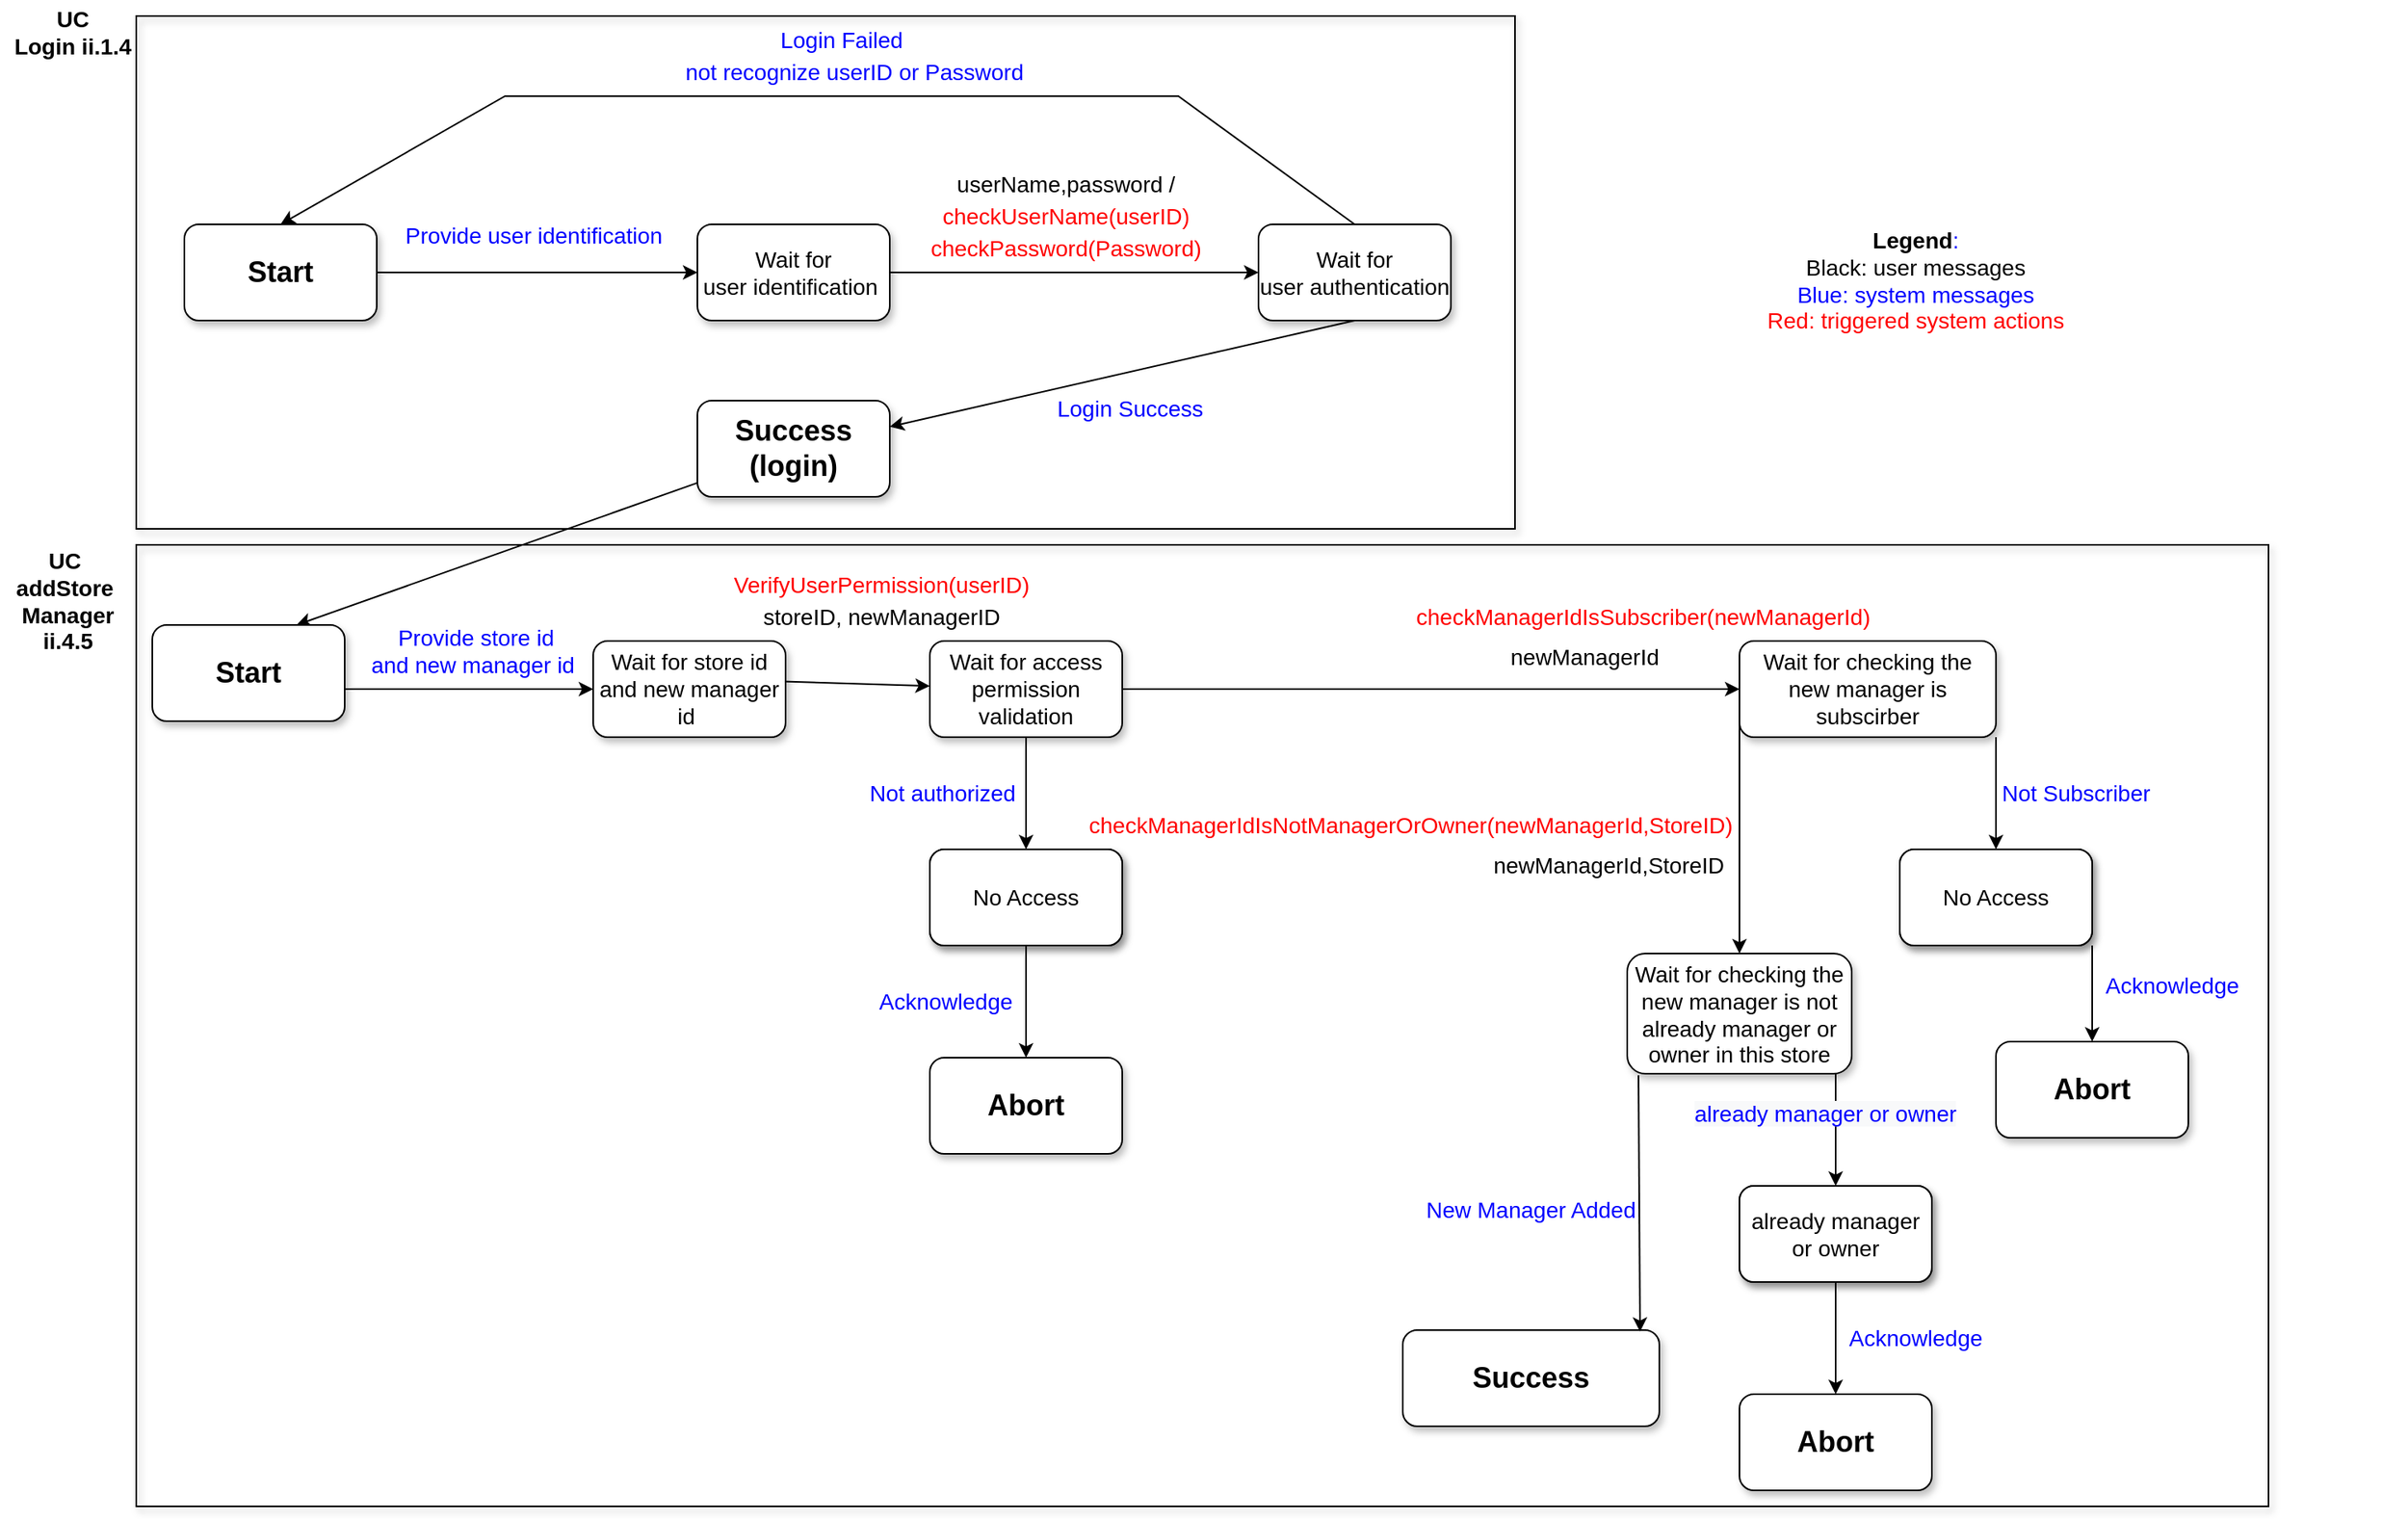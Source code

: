<mxfile version="17.5.0" type="device"><diagram id="I8vgxyRuR37qJ1av9yrc" name="Page-1"><mxGraphModel dx="1422" dy="675" grid="1" gridSize="10" guides="1" tooltips="1" connect="1" arrows="1" fold="1" page="1" pageScale="1" pageWidth="1654" pageHeight="2336" math="0" shadow="0"><root><mxCell id="0"/><mxCell id="1" parent="0"/><mxCell id="nVAzCe0PPjWLzRleOM1Q-2" value="&lt;b&gt;&lt;font style=&quot;font-size: 18px&quot;&gt;Start&lt;/font&gt;&lt;/b&gt;" style="rounded=1;whiteSpace=wrap;html=1;shadow=1;strokeColor=#000000;" parent="1" vertex="1"><mxGeometry x="115" y="140" width="120" height="60" as="geometry"/></mxCell><mxCell id="nVAzCe0PPjWLzRleOM1Q-3" value="&lt;font style=&quot;font-size: 14px&quot;&gt;Wait for user&amp;nbsp;identification&amp;nbsp;&lt;/font&gt;" style="rounded=1;whiteSpace=wrap;html=1;shadow=1;strokeColor=#000000;" parent="1" vertex="1"><mxGeometry x="435" y="140" width="120" height="60" as="geometry"/></mxCell><mxCell id="nVAzCe0PPjWLzRleOM1Q-4" value="" style="endArrow=classic;html=1;rounded=0;fontSize=14;exitX=1;exitY=0.5;exitDx=0;exitDy=0;entryX=0;entryY=0.5;entryDx=0;entryDy=0;" parent="1" source="nVAzCe0PPjWLzRleOM1Q-2" target="nVAzCe0PPjWLzRleOM1Q-3" edge="1"><mxGeometry width="50" height="50" relative="1" as="geometry"><mxPoint x="845" y="410" as="sourcePoint"/><mxPoint x="895" y="360" as="targetPoint"/></mxGeometry></mxCell><mxCell id="nVAzCe0PPjWLzRleOM1Q-5" value="&lt;font style=&quot;font-size: 14px&quot;&gt;Wait for user&amp;nbsp;authentication&lt;/font&gt;" style="rounded=1;whiteSpace=wrap;html=1;shadow=1;strokeColor=#000000;" parent="1" vertex="1"><mxGeometry x="785" y="140" width="120" height="60" as="geometry"/></mxCell><mxCell id="nVAzCe0PPjWLzRleOM1Q-6" value="" style="endArrow=classic;html=1;rounded=0;fontSize=14;entryX=0;entryY=0.5;entryDx=0;entryDy=0;" parent="1" source="nVAzCe0PPjWLzRleOM1Q-3" target="nVAzCe0PPjWLzRleOM1Q-5" edge="1"><mxGeometry width="50" height="50" relative="1" as="geometry"><mxPoint x="585" y="170" as="sourcePoint"/><mxPoint x="1245" y="360" as="targetPoint"/></mxGeometry></mxCell><mxCell id="nVAzCe0PPjWLzRleOM1Q-7" value="&lt;font color=&quot;#ff0000&quot;&gt;checkUserName(userID)&lt;/font&gt;" style="text;html=1;strokeColor=none;fillColor=none;align=center;verticalAlign=middle;whiteSpace=wrap;rounded=0;shadow=1;fontSize=14;" parent="1" vertex="1"><mxGeometry x="565" y="120" width="200" height="30" as="geometry"/></mxCell><mxCell id="nVAzCe0PPjWLzRleOM1Q-12" value="&lt;font color=&quot;#000000&quot;&gt;userName,password /&lt;/font&gt;" style="text;html=1;strokeColor=none;fillColor=none;align=center;verticalAlign=middle;whiteSpace=wrap;rounded=0;shadow=1;fontSize=14;fontColor=#FF0000;" parent="1" vertex="1"><mxGeometry x="550" y="100" width="230" height="30" as="geometry"/></mxCell><mxCell id="nVAzCe0PPjWLzRleOM1Q-15" value="" style="endArrow=classic;html=1;rounded=0;fontSize=14;fontColor=#000000;exitX=0.5;exitY=0;exitDx=0;exitDy=0;entryX=0.5;entryY=0;entryDx=0;entryDy=0;" parent="1" source="nVAzCe0PPjWLzRleOM1Q-5" target="nVAzCe0PPjWLzRleOM1Q-2" edge="1"><mxGeometry width="50" height="50" relative="1" as="geometry"><mxPoint x="625" y="390" as="sourcePoint"/><mxPoint x="685" y="330" as="targetPoint"/><Array as="points"><mxPoint x="735" y="60"/><mxPoint x="315" y="60"/></Array></mxGeometry></mxCell><mxCell id="nVAzCe0PPjWLzRleOM1Q-16" value="&lt;font color=&quot;#0000ff&quot;&gt;not recognize&amp;nbsp;userID&lt;/font&gt;&amp;nbsp;&lt;font color=&quot;#0000ff&quot;&gt;or Password&amp;nbsp;&lt;/font&gt;" style="text;html=1;strokeColor=none;fillColor=none;align=center;verticalAlign=middle;whiteSpace=wrap;rounded=0;shadow=1;fontSize=14;fontColor=#FF0000;" parent="1" vertex="1"><mxGeometry x="395" y="30" width="280" height="30" as="geometry"/></mxCell><mxCell id="nVAzCe0PPjWLzRleOM1Q-17" value="&lt;span style=&quot;font-size: 18px&quot;&gt;&lt;b&gt;Success&lt;br&gt;(login)&lt;br&gt;&lt;/b&gt;&lt;/span&gt;" style="rounded=1;whiteSpace=wrap;html=1;shadow=1;strokeColor=#000000;" parent="1" vertex="1"><mxGeometry x="435" y="250" width="120" height="60" as="geometry"/></mxCell><mxCell id="nVAzCe0PPjWLzRleOM1Q-18" value="&lt;font color=&quot;#0000ff&quot;&gt;Login Success&lt;/font&gt;" style="text;html=1;strokeColor=none;fillColor=none;align=center;verticalAlign=middle;whiteSpace=wrap;rounded=0;shadow=1;fontSize=14;fontColor=#FF0000;" parent="1" vertex="1"><mxGeometry x="565" y="240" width="280" height="30" as="geometry"/></mxCell><mxCell id="nVAzCe0PPjWLzRleOM1Q-19" value="" style="endArrow=classic;html=1;rounded=0;fontSize=14;fontColor=#0000FF;exitX=0.5;exitY=1;exitDx=0;exitDy=0;" parent="1" source="nVAzCe0PPjWLzRleOM1Q-5" target="nVAzCe0PPjWLzRleOM1Q-17" edge="1"><mxGeometry width="50" height="50" relative="1" as="geometry"><mxPoint x="625" y="280" as="sourcePoint"/><mxPoint x="675" y="230" as="targetPoint"/></mxGeometry></mxCell><mxCell id="nVAzCe0PPjWLzRleOM1Q-20" value="&lt;font color=&quot;#000000&quot;&gt;&lt;b&gt;Legend&lt;/b&gt;&lt;/font&gt;:&lt;br&gt;&lt;font color=&quot;#000000&quot;&gt;Black: user messages&lt;/font&gt;&lt;br&gt;Blue: system messages&lt;br&gt;&lt;font color=&quot;#ff0000&quot;&gt;Red: triggered system actions&lt;/font&gt;" style="text;html=1;strokeColor=none;fillColor=none;align=center;verticalAlign=middle;whiteSpace=wrap;rounded=0;shadow=1;fontSize=14;fontColor=#0000FF;" parent="1" vertex="1"><mxGeometry x="1065" y="160" width="260" height="30" as="geometry"/></mxCell><mxCell id="nVAzCe0PPjWLzRleOM1Q-22" value="&lt;font color=&quot;#0000ff&quot;&gt;Login Failed&lt;/font&gt;" style="text;html=1;strokeColor=none;fillColor=none;align=center;verticalAlign=middle;whiteSpace=wrap;rounded=0;shadow=1;fontSize=14;fontColor=#FF0000;" parent="1" vertex="1"><mxGeometry x="385" y="10" width="280" height="30" as="geometry"/></mxCell><mxCell id="nVAzCe0PPjWLzRleOM1Q-24" value="&lt;font color=&quot;#000000&quot;&gt;storeID, newManagerID&lt;/font&gt;" style="text;html=1;strokeColor=none;fillColor=none;align=center;verticalAlign=middle;whiteSpace=wrap;rounded=0;shadow=1;fontSize=14;fontColor=#FF0000;" parent="1" vertex="1"><mxGeometry x="435" y="370" width="230" height="30" as="geometry"/></mxCell><mxCell id="nVAzCe0PPjWLzRleOM1Q-25" value="&lt;font style=&quot;font-size: 14px&quot;&gt;Wait for access permission validation&lt;/font&gt;" style="rounded=1;whiteSpace=wrap;html=1;shadow=1;strokeColor=#000000;" parent="1" vertex="1"><mxGeometry x="580" y="400" width="120" height="60" as="geometry"/></mxCell><mxCell id="nVAzCe0PPjWLzRleOM1Q-27" value="&lt;font color=&quot;#0000ff&quot;&gt;Provide&amp;nbsp;user&amp;nbsp;identification&amp;nbsp;&lt;br&gt;&amp;nbsp;&lt;/font&gt;" style="text;html=1;strokeColor=none;fillColor=none;align=center;verticalAlign=middle;whiteSpace=wrap;rounded=0;shadow=1;fontSize=14;fontColor=#FF0000;" parent="1" vertex="1"><mxGeometry x="195" y="140" width="280" height="30" as="geometry"/></mxCell><mxCell id="nVAzCe0PPjWLzRleOM1Q-28" value="" style="endArrow=classic;html=1;rounded=0;fontSize=14;fontColor=#000000;" parent="1" target="nVAzCe0PPjWLzRleOM1Q-25" edge="1"><mxGeometry width="50" height="50" relative="1" as="geometry"><mxPoint x="480" y="425" as="sourcePoint"/><mxPoint x="590" y="415" as="targetPoint"/></mxGeometry></mxCell><mxCell id="nVAzCe0PPjWLzRleOM1Q-29" value="&lt;font style=&quot;font-size: 14px&quot;&gt;Wait for store id and new manager id&amp;nbsp;&lt;/font&gt;" style="rounded=1;whiteSpace=wrap;html=1;shadow=1;strokeColor=#000000;" parent="1" vertex="1"><mxGeometry x="370" y="400" width="120" height="60" as="geometry"/></mxCell><mxCell id="nVAzCe0PPjWLzRleOM1Q-30" value="&lt;font color=&quot;#0000ff&quot;&gt;Provide&amp;nbsp;store id &lt;br&gt;and new manager id&amp;nbsp;&lt;br&gt;&amp;nbsp;&lt;/font&gt;" style="text;html=1;strokeColor=none;fillColor=none;align=center;verticalAlign=middle;whiteSpace=wrap;rounded=0;shadow=1;fontSize=14;fontColor=#FF0000;" parent="1" vertex="1"><mxGeometry x="157" y="400" width="280" height="30" as="geometry"/></mxCell><mxCell id="nVAzCe0PPjWLzRleOM1Q-31" value="&lt;font color=&quot;#ff0000&quot;&gt;VerifyUserPermission(&lt;/font&gt;&lt;span style=&quot;color: rgb(255 , 0 , 0)&quot;&gt;userID&lt;/span&gt;&lt;font color=&quot;#ff0000&quot;&gt;)&lt;/font&gt;" style="text;html=1;strokeColor=none;fillColor=none;align=center;verticalAlign=middle;whiteSpace=wrap;rounded=0;shadow=1;fontSize=14;" parent="1" vertex="1"><mxGeometry x="450" y="350" width="200" height="30" as="geometry"/></mxCell><mxCell id="nVAzCe0PPjWLzRleOM1Q-34" value="" style="endArrow=classic;html=1;rounded=0;fontSize=14;fontColor=#0000FF;entryX=0.75;entryY=0;entryDx=0;entryDy=0;" parent="1" source="nVAzCe0PPjWLzRleOM1Q-17" target="nVAzCe0PPjWLzRleOM1Q-44" edge="1"><mxGeometry width="50" height="50" relative="1" as="geometry"><mxPoint x="425" y="390" as="sourcePoint"/><mxPoint x="475" y="340" as="targetPoint"/></mxGeometry></mxCell><mxCell id="nVAzCe0PPjWLzRleOM1Q-37" value="&lt;font style=&quot;font-size: 14px&quot;&gt;No Access&lt;/font&gt;" style="rounded=1;whiteSpace=wrap;html=1;shadow=1;strokeColor=#000000;" parent="1" vertex="1"><mxGeometry x="580" y="530" width="120" height="60" as="geometry"/></mxCell><mxCell id="nVAzCe0PPjWLzRleOM1Q-39" value="&lt;b&gt;&lt;font style=&quot;font-size: 18px&quot;&gt;Abort&lt;/font&gt;&lt;/b&gt;" style="rounded=1;whiteSpace=wrap;html=1;shadow=1;strokeColor=#000000;" parent="1" vertex="1"><mxGeometry x="580" y="660" width="120" height="60" as="geometry"/></mxCell><mxCell id="nVAzCe0PPjWLzRleOM1Q-40" value="" style="endArrow=classic;html=1;rounded=0;fontSize=14;fontColor=#0000FF;exitX=0.5;exitY=1;exitDx=0;exitDy=0;" parent="1" source="nVAzCe0PPjWLzRleOM1Q-25" target="nVAzCe0PPjWLzRleOM1Q-37" edge="1"><mxGeometry width="50" height="50" relative="1" as="geometry"><mxPoint x="745" y="570" as="sourcePoint"/><mxPoint x="795" y="520" as="targetPoint"/></mxGeometry></mxCell><mxCell id="nVAzCe0PPjWLzRleOM1Q-42" value="" style="endArrow=classic;html=1;rounded=0;fontSize=14;fontColor=#0000FF;exitX=0.5;exitY=1;exitDx=0;exitDy=0;" parent="1" source="nVAzCe0PPjWLzRleOM1Q-37" target="nVAzCe0PPjWLzRleOM1Q-39" edge="1"><mxGeometry width="50" height="50" relative="1" as="geometry"><mxPoint x="770" y="570" as="sourcePoint"/><mxPoint x="820" y="520" as="targetPoint"/></mxGeometry></mxCell><mxCell id="nVAzCe0PPjWLzRleOM1Q-43" value="&lt;font color=&quot;#0000ff&quot;&gt;Acknowledge&lt;/font&gt;" style="text;html=1;strokeColor=none;fillColor=none;align=center;verticalAlign=middle;whiteSpace=wrap;rounded=0;shadow=1;fontSize=14;fontColor=#FF0000;" parent="1" vertex="1"><mxGeometry x="450" y="610" width="280" height="30" as="geometry"/></mxCell><mxCell id="nVAzCe0PPjWLzRleOM1Q-44" value="&lt;b&gt;&lt;font style=&quot;font-size: 18px&quot;&gt;Start&lt;/font&gt;&lt;/b&gt;" style="rounded=1;whiteSpace=wrap;html=1;shadow=1;strokeColor=#000000;" parent="1" vertex="1"><mxGeometry x="95" y="390" width="120" height="60" as="geometry"/></mxCell><mxCell id="nVAzCe0PPjWLzRleOM1Q-45" value="" style="endArrow=classic;html=1;rounded=0;fontSize=14;fontColor=#0000FF;" parent="1" edge="1"><mxGeometry width="50" height="50" relative="1" as="geometry"><mxPoint x="215" y="430" as="sourcePoint"/><mxPoint x="370" y="430" as="targetPoint"/></mxGeometry></mxCell><mxCell id="nVAzCe0PPjWLzRleOM1Q-46" value="&lt;font color=&quot;#ff0000&quot;&gt;checkPassword(Password)&lt;/font&gt;" style="text;html=1;strokeColor=none;fillColor=none;align=center;verticalAlign=middle;whiteSpace=wrap;rounded=0;shadow=1;fontSize=14;" parent="1" vertex="1"><mxGeometry x="565" y="140" width="200" height="30" as="geometry"/></mxCell><mxCell id="nVAzCe0PPjWLzRleOM1Q-47" value="&lt;span style=&quot;font-size: 14px&quot;&gt;Wait for checking the new manager is subscirber&lt;/span&gt;" style="rounded=1;whiteSpace=wrap;html=1;shadow=1;strokeColor=#000000;" parent="1" vertex="1"><mxGeometry x="1085" y="400" width="160" height="60" as="geometry"/></mxCell><mxCell id="nVAzCe0PPjWLzRleOM1Q-49" value="" style="endArrow=classic;html=1;rounded=0;fontSize=14;fontColor=#0000FF;" parent="1" source="nVAzCe0PPjWLzRleOM1Q-25" target="nVAzCe0PPjWLzRleOM1Q-47" edge="1"><mxGeometry width="50" height="50" relative="1" as="geometry"><mxPoint x="690" y="420" as="sourcePoint"/><mxPoint x="1020" y="520" as="targetPoint"/></mxGeometry></mxCell><mxCell id="nVAzCe0PPjWLzRleOM1Q-53" value="&lt;font color=&quot;#ff0000&quot;&gt;checkManagerIdIsSubscriber(newManagerId)&lt;/font&gt;" style="text;html=1;strokeColor=none;fillColor=none;align=center;verticalAlign=middle;whiteSpace=wrap;rounded=0;shadow=1;fontSize=14;" parent="1" vertex="1"><mxGeometry x="925" y="370" width="200" height="30" as="geometry"/></mxCell><mxCell id="nVAzCe0PPjWLzRleOM1Q-54" value="&lt;span style=&quot;color: rgb(0 , 0 , 0)&quot;&gt;newManagerId&amp;nbsp;&lt;/span&gt;" style="text;html=1;align=center;verticalAlign=middle;resizable=0;points=[];autosize=1;strokeColor=none;fillColor=none;fontSize=14;fontColor=#0000FF;" parent="1" vertex="1"><mxGeometry x="935" y="400" width="110" height="20" as="geometry"/></mxCell><mxCell id="nVAzCe0PPjWLzRleOM1Q-57" value="&lt;span style=&quot;font-size: 14px&quot;&gt;Wait for checking the new manager is not already&amp;nbsp;manager or owner in this store&lt;/span&gt;" style="rounded=1;whiteSpace=wrap;html=1;shadow=1;strokeColor=#000000;" parent="1" vertex="1"><mxGeometry x="1015" y="595" width="140" height="75" as="geometry"/></mxCell><mxCell id="nVAzCe0PPjWLzRleOM1Q-58" value="" style="endArrow=classic;html=1;rounded=0;fontSize=14;fontColor=#0000FF;exitX=0;exitY=0.75;exitDx=0;exitDy=0;" parent="1" source="nVAzCe0PPjWLzRleOM1Q-47" target="nVAzCe0PPjWLzRleOM1Q-57" edge="1"><mxGeometry width="50" height="50" relative="1" as="geometry"><mxPoint x="1085" y="460" as="sourcePoint"/><mxPoint x="960" y="525" as="targetPoint"/></mxGeometry></mxCell><mxCell id="nVAzCe0PPjWLzRleOM1Q-60" value="&lt;font color=&quot;#ff0000&quot;&gt;checkManagerIdIsNotManagerOrOwner(newManagerId,StoreID)&lt;/font&gt;" style="text;html=1;strokeColor=none;fillColor=none;align=center;verticalAlign=middle;whiteSpace=wrap;rounded=0;shadow=1;fontSize=14;" parent="1" vertex="1"><mxGeometry x="780" y="500" width="200" height="30" as="geometry"/></mxCell><mxCell id="nVAzCe0PPjWLzRleOM1Q-61" value="&lt;span style=&quot;color: rgb(0 , 0 , 0)&quot;&gt;newManagerId,StoreID&amp;nbsp;&lt;/span&gt;" style="text;html=1;align=center;verticalAlign=middle;resizable=0;points=[];autosize=1;strokeColor=none;fillColor=none;fontSize=14;fontColor=#0000FF;" parent="1" vertex="1"><mxGeometry x="925" y="530" width="160" height="20" as="geometry"/></mxCell><mxCell id="nVAzCe0PPjWLzRleOM1Q-62" value="&lt;b style=&quot;font-size: 18px&quot;&gt;Success&lt;br&gt;&lt;/b&gt;" style="rounded=1;whiteSpace=wrap;html=1;shadow=1;strokeColor=#000000;" parent="1" vertex="1"><mxGeometry x="875" y="830" width="160" height="60" as="geometry"/></mxCell><mxCell id="nVAzCe0PPjWLzRleOM1Q-63" value="" style="endArrow=classic;html=1;rounded=0;fontSize=14;fontColor=#0000FF;exitX=0.05;exitY=1.013;exitDx=0;exitDy=0;entryX=0.925;entryY=0.017;entryDx=0;entryDy=0;exitPerimeter=0;entryPerimeter=0;" parent="1" source="nVAzCe0PPjWLzRleOM1Q-57" target="nVAzCe0PPjWLzRleOM1Q-62" edge="1"><mxGeometry width="50" height="50" relative="1" as="geometry"><mxPoint x="1015" y="860" as="sourcePoint"/><mxPoint x="1015" y="995" as="targetPoint"/></mxGeometry></mxCell><mxCell id="nVAzCe0PPjWLzRleOM1Q-66" value="&lt;font color=&quot;#0000ff&quot;&gt;Not authorized&amp;nbsp;&lt;/font&gt;" style="text;html=1;strokeColor=none;fillColor=none;align=center;verticalAlign=middle;whiteSpace=wrap;rounded=0;shadow=1;fontSize=14;fontColor=#FF0000;" parent="1" vertex="1"><mxGeometry x="450" y="480" width="280" height="30" as="geometry"/></mxCell><mxCell id="nVAzCe0PPjWLzRleOM1Q-67" value="&lt;font style=&quot;font-size: 14px&quot;&gt;No Access&lt;/font&gt;" style="rounded=1;whiteSpace=wrap;html=1;shadow=1;strokeColor=#000000;" parent="1" vertex="1"><mxGeometry x="580" y="530" width="120" height="60" as="geometry"/></mxCell><mxCell id="nVAzCe0PPjWLzRleOM1Q-69" value="&lt;font style=&quot;font-size: 14px&quot;&gt;No Access&lt;/font&gt;" style="rounded=1;whiteSpace=wrap;html=1;shadow=1;strokeColor=#000000;" parent="1" vertex="1"><mxGeometry x="1185" y="530" width="120" height="60" as="geometry"/></mxCell><mxCell id="nVAzCe0PPjWLzRleOM1Q-70" value="&lt;b&gt;&lt;font style=&quot;font-size: 18px&quot;&gt;Abort&lt;/font&gt;&lt;/b&gt;" style="rounded=1;whiteSpace=wrap;html=1;shadow=1;strokeColor=#000000;" parent="1" vertex="1"><mxGeometry x="1245" y="650" width="120" height="60" as="geometry"/></mxCell><mxCell id="nVAzCe0PPjWLzRleOM1Q-71" value="" style="endArrow=classic;html=1;rounded=0;fontSize=14;fontColor=#0000FF;exitX=0.5;exitY=1;exitDx=0;exitDy=0;" parent="1" target="nVAzCe0PPjWLzRleOM1Q-69" edge="1"><mxGeometry width="50" height="50" relative="1" as="geometry"><mxPoint x="1245" y="460" as="sourcePoint"/><mxPoint x="1425" y="520" as="targetPoint"/></mxGeometry></mxCell><mxCell id="nVAzCe0PPjWLzRleOM1Q-72" value="" style="endArrow=classic;html=1;rounded=0;fontSize=14;fontColor=#0000FF;exitX=1;exitY=1;exitDx=0;exitDy=0;" parent="1" source="nVAzCe0PPjWLzRleOM1Q-75" target="nVAzCe0PPjWLzRleOM1Q-70" edge="1"><mxGeometry width="50" height="50" relative="1" as="geometry"><mxPoint x="1375" y="570" as="sourcePoint"/><mxPoint x="1425" y="520" as="targetPoint"/></mxGeometry></mxCell><mxCell id="nVAzCe0PPjWLzRleOM1Q-73" value="&lt;font color=&quot;#0000ff&quot;&gt;Acknowledge&lt;/font&gt;" style="text;html=1;strokeColor=none;fillColor=none;align=center;verticalAlign=middle;whiteSpace=wrap;rounded=0;shadow=1;fontSize=14;fontColor=#FF0000;" parent="1" vertex="1"><mxGeometry x="1215" y="600" width="280" height="30" as="geometry"/></mxCell><mxCell id="nVAzCe0PPjWLzRleOM1Q-74" value="&lt;span style=&quot;color: rgb(0 , 0 , 255)&quot;&gt;Not&amp;nbsp;Subscriber&lt;/span&gt;" style="text;html=1;strokeColor=none;fillColor=none;align=center;verticalAlign=middle;whiteSpace=wrap;rounded=0;shadow=1;fontSize=14;fontColor=#FF0000;" parent="1" vertex="1"><mxGeometry x="1155" y="480" width="280" height="30" as="geometry"/></mxCell><mxCell id="nVAzCe0PPjWLzRleOM1Q-75" value="&lt;font style=&quot;font-size: 14px&quot;&gt;No Access&lt;/font&gt;" style="rounded=1;whiteSpace=wrap;html=1;shadow=1;strokeColor=#000000;" parent="1" vertex="1"><mxGeometry x="1185" y="530" width="120" height="60" as="geometry"/></mxCell><mxCell id="nVAzCe0PPjWLzRleOM1Q-82" value="&lt;font style=&quot;font-size: 14px&quot;&gt;No Access&lt;/font&gt;" style="rounded=1;whiteSpace=wrap;html=1;shadow=1;strokeColor=#000000;" parent="1" vertex="1"><mxGeometry x="1085" y="740" width="120" height="60" as="geometry"/></mxCell><mxCell id="nVAzCe0PPjWLzRleOM1Q-83" value="&lt;b&gt;&lt;font style=&quot;font-size: 18px&quot;&gt;Abort&lt;/font&gt;&lt;/b&gt;" style="rounded=1;whiteSpace=wrap;html=1;shadow=1;strokeColor=#000000;" parent="1" vertex="1"><mxGeometry x="1085" y="870" width="120" height="60" as="geometry"/></mxCell><mxCell id="nVAzCe0PPjWLzRleOM1Q-84" value="" style="endArrow=classic;html=1;rounded=0;fontSize=14;fontColor=#0000FF;" parent="1" target="nVAzCe0PPjWLzRleOM1Q-82" edge="1"><mxGeometry width="50" height="50" relative="1" as="geometry"><mxPoint x="1145" y="670" as="sourcePoint"/><mxPoint x="1325" y="730" as="targetPoint"/></mxGeometry></mxCell><mxCell id="nVAzCe0PPjWLzRleOM1Q-85" value="" style="endArrow=classic;html=1;rounded=0;fontSize=14;fontColor=#0000FF;exitX=0.5;exitY=1;exitDx=0;exitDy=0;" parent="1" source="nVAzCe0PPjWLzRleOM1Q-82" target="nVAzCe0PPjWLzRleOM1Q-83" edge="1"><mxGeometry width="50" height="50" relative="1" as="geometry"><mxPoint x="1275" y="780" as="sourcePoint"/><mxPoint x="1325" y="730" as="targetPoint"/></mxGeometry></mxCell><mxCell id="nVAzCe0PPjWLzRleOM1Q-86" value="&lt;span style=&quot;font-size: 14px&quot;&gt;already&amp;nbsp;manager or owner&lt;/span&gt;" style="rounded=1;whiteSpace=wrap;html=1;shadow=1;strokeColor=#000000;" parent="1" vertex="1"><mxGeometry x="1085" y="740" width="120" height="60" as="geometry"/></mxCell><mxCell id="nVAzCe0PPjWLzRleOM1Q-87" value="&lt;font color=&quot;#0000ff&quot;&gt;Acknowledge&lt;/font&gt;" style="text;html=1;strokeColor=none;fillColor=none;align=center;verticalAlign=middle;whiteSpace=wrap;rounded=0;shadow=1;fontSize=14;fontColor=#FF0000;" parent="1" vertex="1"><mxGeometry x="1055" y="820" width="280" height="30" as="geometry"/></mxCell><mxCell id="nVAzCe0PPjWLzRleOM1Q-89" value="&lt;span style=&quot;font-family: &amp;#34;helvetica&amp;#34; ; font-size: 14px ; font-style: normal ; font-weight: 400 ; letter-spacing: normal ; text-align: center ; text-indent: 0px ; text-transform: none ; word-spacing: 0px ; background-color: rgb(248 , 249 , 250) ; display: inline ; float: none&quot;&gt;already&amp;nbsp;manager or owner&lt;/span&gt;" style="text;whiteSpace=wrap;html=1;fontSize=14;fontColor=#0000FF;" parent="1" vertex="1"><mxGeometry x="1055" y="680" width="190" height="30" as="geometry"/></mxCell><mxCell id="nVAzCe0PPjWLzRleOM1Q-90" value="" style="rounded=0;whiteSpace=wrap;html=1;shadow=1;fontSize=14;fontColor=#0000FF;strokeColor=#000000;fillColor=none;" parent="1" vertex="1"><mxGeometry x="85" y="10" width="860" height="320" as="geometry"/></mxCell><mxCell id="nVAzCe0PPjWLzRleOM1Q-91" value="&lt;font color=&quot;#000000&quot;&gt;&lt;b&gt;UC&lt;br&gt;Login ii.1.4&lt;/b&gt;&lt;/font&gt;" style="text;html=1;align=center;verticalAlign=middle;resizable=0;points=[];autosize=1;strokeColor=none;fillColor=none;fontSize=14;fontColor=#0000FF;" parent="1" vertex="1"><mxGeometry width="90" height="40" as="geometry"/></mxCell><mxCell id="nVAzCe0PPjWLzRleOM1Q-92" value="" style="rounded=0;whiteSpace=wrap;html=1;shadow=1;fontSize=14;fontColor=#0000FF;strokeColor=default;fillColor=none;" parent="1" vertex="1"><mxGeometry x="85" y="340" width="1330" height="600" as="geometry"/></mxCell><mxCell id="nVAzCe0PPjWLzRleOM1Q-93" value="&lt;font color=&quot;#000000&quot;&gt;&lt;b&gt;UC&lt;br&gt;addStore&lt;br&gt;&amp;nbsp;Manager&lt;br&gt;&amp;nbsp;ii.4.5&lt;/b&gt;&lt;/font&gt;" style="text;html=1;align=center;verticalAlign=middle;resizable=0;points=[];autosize=1;strokeColor=none;fillColor=none;fontSize=14;fontColor=#0000FF;" parent="1" vertex="1"><mxGeometry y="340" width="80" height="70" as="geometry"/></mxCell><mxCell id="nVAzCe0PPjWLzRleOM1Q-94" value="&lt;font color=&quot;#0000ff&quot;&gt;New Manager Added&lt;/font&gt;" style="text;html=1;strokeColor=none;fillColor=none;align=center;verticalAlign=middle;whiteSpace=wrap;rounded=0;shadow=1;fontSize=14;fontColor=#FF0000;" parent="1" vertex="1"><mxGeometry x="815" y="740" width="280" height="30" as="geometry"/></mxCell></root></mxGraphModel></diagram></mxfile>